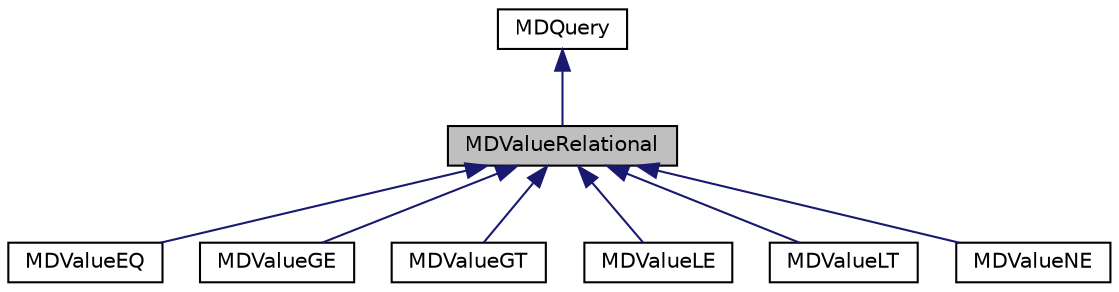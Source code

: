 digraph "MDValueRelational"
{
  edge [fontname="Helvetica",fontsize="10",labelfontname="Helvetica",labelfontsize="10"];
  node [fontname="Helvetica",fontsize="10",shape=record];
  Node0 [label="MDValueRelational",height=0.2,width=0.4,color="black", fillcolor="grey75", style="filled", fontcolor="black"];
  Node1 -> Node0 [dir="back",color="midnightblue",fontsize="10",style="solid",fontname="Helvetica"];
  Node1 [label="MDQuery",height=0.2,width=0.4,color="black", fillcolor="white", style="filled",URL="$classMDQuery.html"];
  Node0 -> Node2 [dir="back",color="midnightblue",fontsize="10",style="solid",fontname="Helvetica"];
  Node2 [label="MDValueEQ",height=0.2,width=0.4,color="black", fillcolor="white", style="filled",URL="$classMDValueEQ.html"];
  Node0 -> Node3 [dir="back",color="midnightblue",fontsize="10",style="solid",fontname="Helvetica"];
  Node3 [label="MDValueGE",height=0.2,width=0.4,color="black", fillcolor="white", style="filled",URL="$classMDValueGE.html"];
  Node0 -> Node4 [dir="back",color="midnightblue",fontsize="10",style="solid",fontname="Helvetica"];
  Node4 [label="MDValueGT",height=0.2,width=0.4,color="black", fillcolor="white", style="filled",URL="$classMDValueGT.html"];
  Node0 -> Node5 [dir="back",color="midnightblue",fontsize="10",style="solid",fontname="Helvetica"];
  Node5 [label="MDValueLE",height=0.2,width=0.4,color="black", fillcolor="white", style="filled",URL="$classMDValueLE.html"];
  Node0 -> Node6 [dir="back",color="midnightblue",fontsize="10",style="solid",fontname="Helvetica"];
  Node6 [label="MDValueLT",height=0.2,width=0.4,color="black", fillcolor="white", style="filled",URL="$classMDValueLT.html"];
  Node0 -> Node7 [dir="back",color="midnightblue",fontsize="10",style="solid",fontname="Helvetica"];
  Node7 [label="MDValueNE",height=0.2,width=0.4,color="black", fillcolor="white", style="filled",URL="$classMDValueNE.html"];
}
